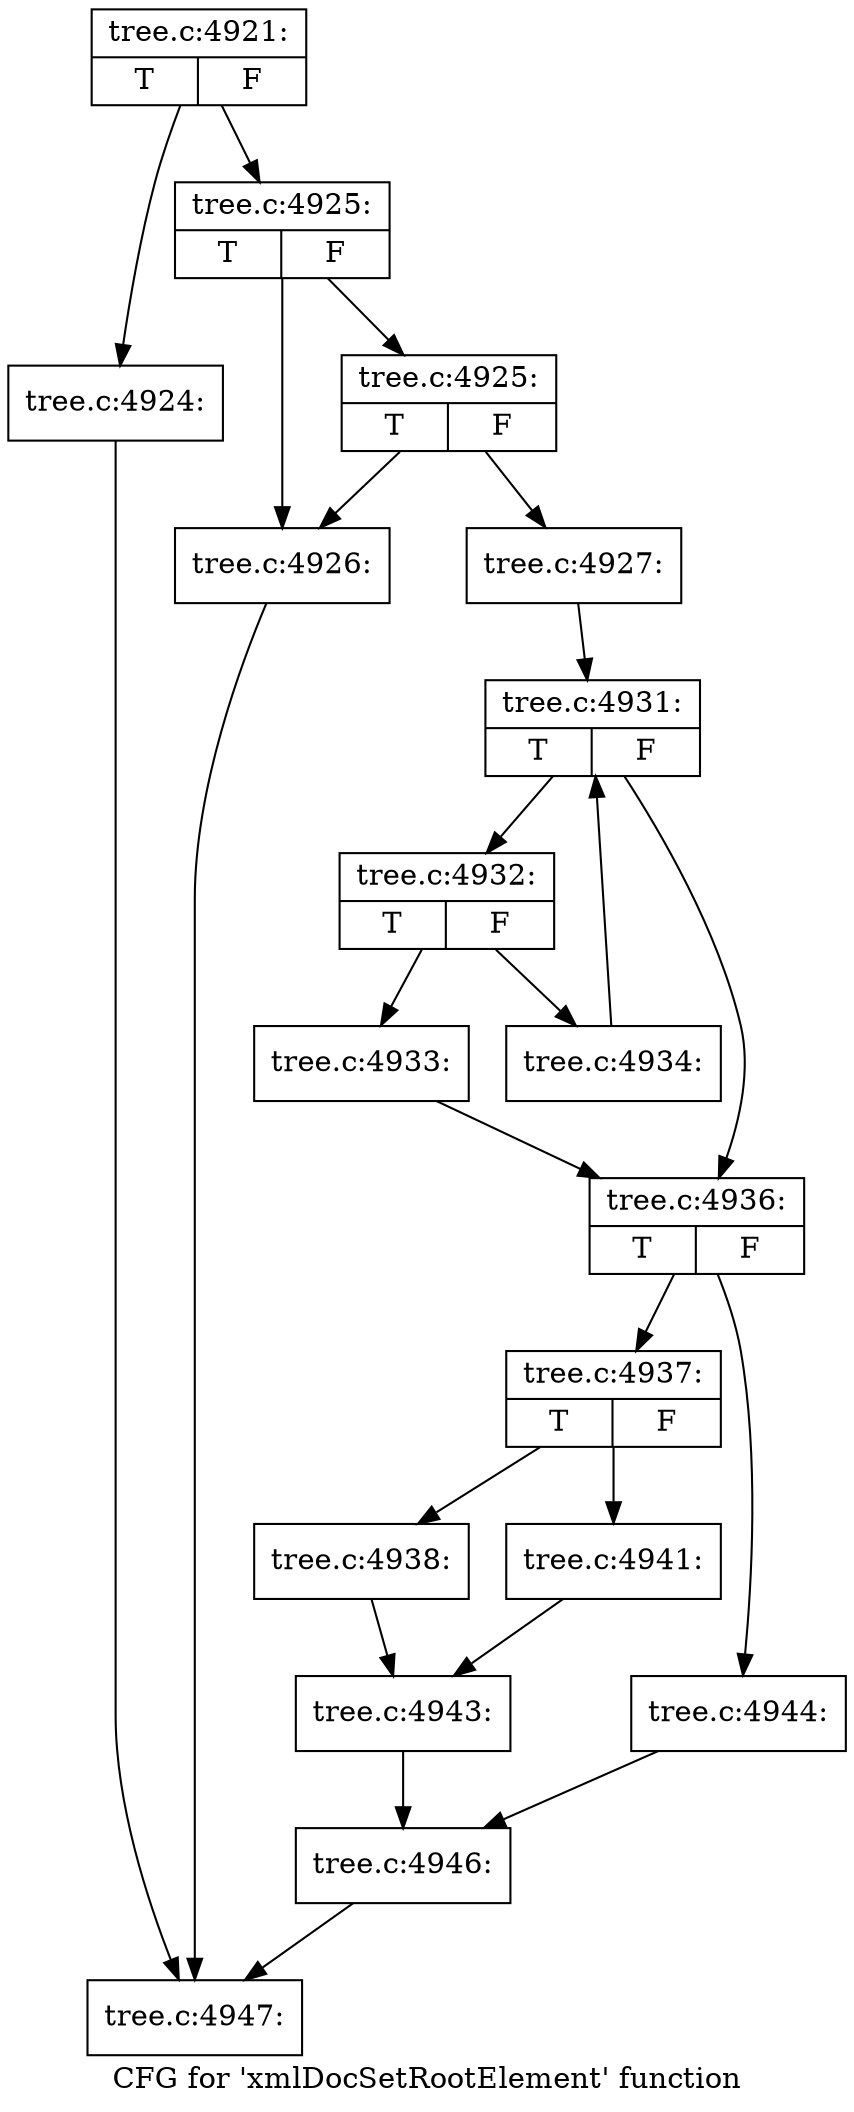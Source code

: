 digraph "CFG for 'xmlDocSetRootElement' function" {
	label="CFG for 'xmlDocSetRootElement' function";

	Node0x45107c0 [shape=record,label="{tree.c:4921:|{<s0>T|<s1>F}}"];
	Node0x45107c0 -> Node0x4510300;
	Node0x45107c0 -> Node0x4510350;
	Node0x4510300 [shape=record,label="{tree.c:4924:}"];
	Node0x4510300 -> Node0x4512140;
	Node0x4510350 [shape=record,label="{tree.c:4925:|{<s0>T|<s1>F}}"];
	Node0x4510350 -> Node0x4513190;
	Node0x4510350 -> Node0x4513230;
	Node0x4513230 [shape=record,label="{tree.c:4925:|{<s0>T|<s1>F}}"];
	Node0x4513230 -> Node0x4513190;
	Node0x4513230 -> Node0x45131e0;
	Node0x4513190 [shape=record,label="{tree.c:4926:}"];
	Node0x4513190 -> Node0x4512140;
	Node0x45131e0 [shape=record,label="{tree.c:4927:}"];
	Node0x45131e0 -> Node0x45142c0;
	Node0x45142c0 [shape=record,label="{tree.c:4931:|{<s0>T|<s1>F}}"];
	Node0x45142c0 -> Node0x45146b0;
	Node0x45142c0 -> Node0x45144e0;
	Node0x45146b0 [shape=record,label="{tree.c:4932:|{<s0>T|<s1>F}}"];
	Node0x45146b0 -> Node0x4514870;
	Node0x45146b0 -> Node0x45148c0;
	Node0x4514870 [shape=record,label="{tree.c:4933:}"];
	Node0x4514870 -> Node0x45144e0;
	Node0x45148c0 [shape=record,label="{tree.c:4934:}"];
	Node0x45148c0 -> Node0x45142c0;
	Node0x45144e0 [shape=record,label="{tree.c:4936:|{<s0>T|<s1>F}}"];
	Node0x45144e0 -> Node0x4514ff0;
	Node0x45144e0 -> Node0x4515090;
	Node0x4514ff0 [shape=record,label="{tree.c:4937:|{<s0>T|<s1>F}}"];
	Node0x4514ff0 -> Node0x4515450;
	Node0x4514ff0 -> Node0x45154f0;
	Node0x4515450 [shape=record,label="{tree.c:4938:}"];
	Node0x4515450 -> Node0x45154a0;
	Node0x45154f0 [shape=record,label="{tree.c:4941:}"];
	Node0x45154f0 -> Node0x45154a0;
	Node0x45154a0 [shape=record,label="{tree.c:4943:}"];
	Node0x45154a0 -> Node0x4515040;
	Node0x4515090 [shape=record,label="{tree.c:4944:}"];
	Node0x4515090 -> Node0x4515040;
	Node0x4515040 [shape=record,label="{tree.c:4946:}"];
	Node0x4515040 -> Node0x4512140;
	Node0x4512140 [shape=record,label="{tree.c:4947:}"];
}
